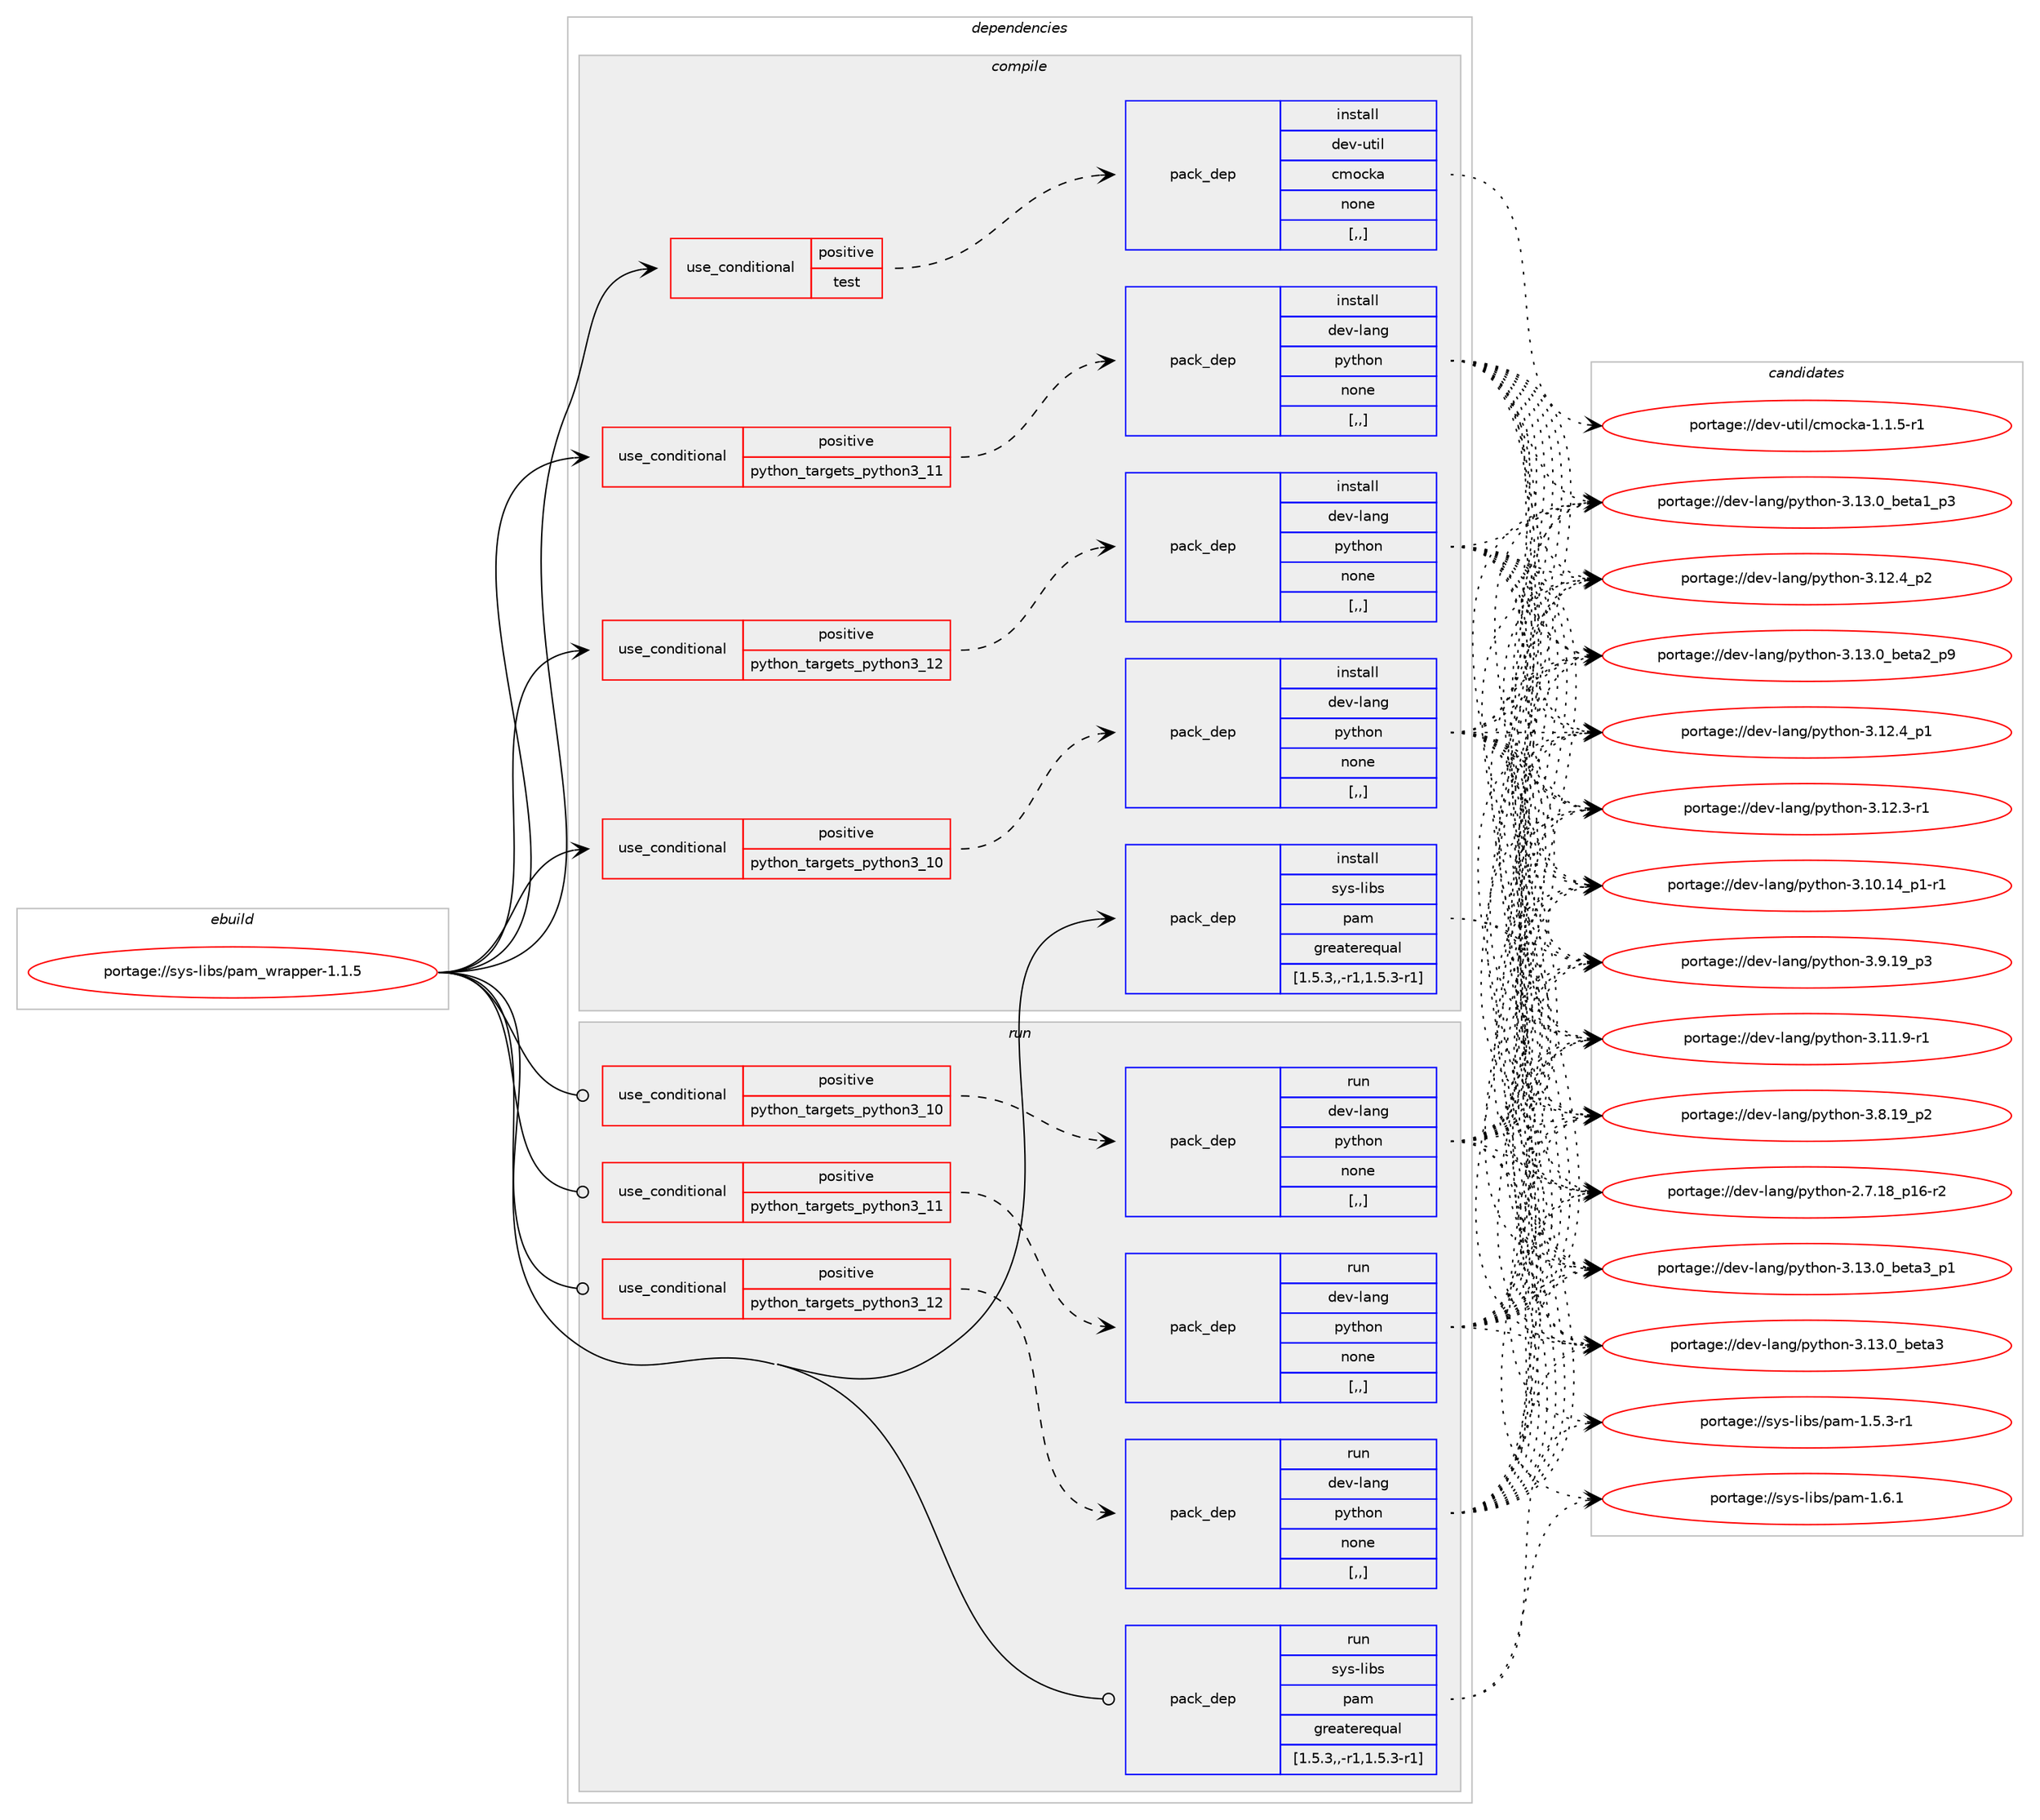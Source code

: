 digraph prolog {

# *************
# Graph options
# *************

newrank=true;
concentrate=true;
compound=true;
graph [rankdir=LR,fontname=Helvetica,fontsize=10,ranksep=1.5];#, ranksep=2.5, nodesep=0.2];
edge  [arrowhead=vee];
node  [fontname=Helvetica,fontsize=10];

# **********
# The ebuild
# **********

subgraph cluster_leftcol {
color=gray;
label=<<i>ebuild</i>>;
id [label="portage://sys-libs/pam_wrapper-1.1.5", color=red, width=4, href="../sys-libs/pam_wrapper-1.1.5.svg"];
}

# ****************
# The dependencies
# ****************

subgraph cluster_midcol {
color=gray;
label=<<i>dependencies</i>>;
subgraph cluster_compile {
fillcolor="#eeeeee";
style=filled;
label=<<i>compile</i>>;
subgraph cond117293 {
dependency439659 [label=<<TABLE BORDER="0" CELLBORDER="1" CELLSPACING="0" CELLPADDING="4"><TR><TD ROWSPAN="3" CELLPADDING="10">use_conditional</TD></TR><TR><TD>positive</TD></TR><TR><TD>python_targets_python3_10</TD></TR></TABLE>>, shape=none, color=red];
subgraph pack319361 {
dependency439660 [label=<<TABLE BORDER="0" CELLBORDER="1" CELLSPACING="0" CELLPADDING="4" WIDTH="220"><TR><TD ROWSPAN="6" CELLPADDING="30">pack_dep</TD></TR><TR><TD WIDTH="110">install</TD></TR><TR><TD>dev-lang</TD></TR><TR><TD>python</TD></TR><TR><TD>none</TD></TR><TR><TD>[,,]</TD></TR></TABLE>>, shape=none, color=blue];
}
dependency439659:e -> dependency439660:w [weight=20,style="dashed",arrowhead="vee"];
}
id:e -> dependency439659:w [weight=20,style="solid",arrowhead="vee"];
subgraph cond117294 {
dependency439661 [label=<<TABLE BORDER="0" CELLBORDER="1" CELLSPACING="0" CELLPADDING="4"><TR><TD ROWSPAN="3" CELLPADDING="10">use_conditional</TD></TR><TR><TD>positive</TD></TR><TR><TD>python_targets_python3_11</TD></TR></TABLE>>, shape=none, color=red];
subgraph pack319362 {
dependency439662 [label=<<TABLE BORDER="0" CELLBORDER="1" CELLSPACING="0" CELLPADDING="4" WIDTH="220"><TR><TD ROWSPAN="6" CELLPADDING="30">pack_dep</TD></TR><TR><TD WIDTH="110">install</TD></TR><TR><TD>dev-lang</TD></TR><TR><TD>python</TD></TR><TR><TD>none</TD></TR><TR><TD>[,,]</TD></TR></TABLE>>, shape=none, color=blue];
}
dependency439661:e -> dependency439662:w [weight=20,style="dashed",arrowhead="vee"];
}
id:e -> dependency439661:w [weight=20,style="solid",arrowhead="vee"];
subgraph cond117295 {
dependency439663 [label=<<TABLE BORDER="0" CELLBORDER="1" CELLSPACING="0" CELLPADDING="4"><TR><TD ROWSPAN="3" CELLPADDING="10">use_conditional</TD></TR><TR><TD>positive</TD></TR><TR><TD>python_targets_python3_12</TD></TR></TABLE>>, shape=none, color=red];
subgraph pack319363 {
dependency439664 [label=<<TABLE BORDER="0" CELLBORDER="1" CELLSPACING="0" CELLPADDING="4" WIDTH="220"><TR><TD ROWSPAN="6" CELLPADDING="30">pack_dep</TD></TR><TR><TD WIDTH="110">install</TD></TR><TR><TD>dev-lang</TD></TR><TR><TD>python</TD></TR><TR><TD>none</TD></TR><TR><TD>[,,]</TD></TR></TABLE>>, shape=none, color=blue];
}
dependency439663:e -> dependency439664:w [weight=20,style="dashed",arrowhead="vee"];
}
id:e -> dependency439663:w [weight=20,style="solid",arrowhead="vee"];
subgraph cond117296 {
dependency439665 [label=<<TABLE BORDER="0" CELLBORDER="1" CELLSPACING="0" CELLPADDING="4"><TR><TD ROWSPAN="3" CELLPADDING="10">use_conditional</TD></TR><TR><TD>positive</TD></TR><TR><TD>test</TD></TR></TABLE>>, shape=none, color=red];
subgraph pack319364 {
dependency439666 [label=<<TABLE BORDER="0" CELLBORDER="1" CELLSPACING="0" CELLPADDING="4" WIDTH="220"><TR><TD ROWSPAN="6" CELLPADDING="30">pack_dep</TD></TR><TR><TD WIDTH="110">install</TD></TR><TR><TD>dev-util</TD></TR><TR><TD>cmocka</TD></TR><TR><TD>none</TD></TR><TR><TD>[,,]</TD></TR></TABLE>>, shape=none, color=blue];
}
dependency439665:e -> dependency439666:w [weight=20,style="dashed",arrowhead="vee"];
}
id:e -> dependency439665:w [weight=20,style="solid",arrowhead="vee"];
subgraph pack319365 {
dependency439667 [label=<<TABLE BORDER="0" CELLBORDER="1" CELLSPACING="0" CELLPADDING="4" WIDTH="220"><TR><TD ROWSPAN="6" CELLPADDING="30">pack_dep</TD></TR><TR><TD WIDTH="110">install</TD></TR><TR><TD>sys-libs</TD></TR><TR><TD>pam</TD></TR><TR><TD>greaterequal</TD></TR><TR><TD>[1.5.3,,-r1,1.5.3-r1]</TD></TR></TABLE>>, shape=none, color=blue];
}
id:e -> dependency439667:w [weight=20,style="solid",arrowhead="vee"];
}
subgraph cluster_compileandrun {
fillcolor="#eeeeee";
style=filled;
label=<<i>compile and run</i>>;
}
subgraph cluster_run {
fillcolor="#eeeeee";
style=filled;
label=<<i>run</i>>;
subgraph cond117297 {
dependency439668 [label=<<TABLE BORDER="0" CELLBORDER="1" CELLSPACING="0" CELLPADDING="4"><TR><TD ROWSPAN="3" CELLPADDING="10">use_conditional</TD></TR><TR><TD>positive</TD></TR><TR><TD>python_targets_python3_10</TD></TR></TABLE>>, shape=none, color=red];
subgraph pack319366 {
dependency439669 [label=<<TABLE BORDER="0" CELLBORDER="1" CELLSPACING="0" CELLPADDING="4" WIDTH="220"><TR><TD ROWSPAN="6" CELLPADDING="30">pack_dep</TD></TR><TR><TD WIDTH="110">run</TD></TR><TR><TD>dev-lang</TD></TR><TR><TD>python</TD></TR><TR><TD>none</TD></TR><TR><TD>[,,]</TD></TR></TABLE>>, shape=none, color=blue];
}
dependency439668:e -> dependency439669:w [weight=20,style="dashed",arrowhead="vee"];
}
id:e -> dependency439668:w [weight=20,style="solid",arrowhead="odot"];
subgraph cond117298 {
dependency439670 [label=<<TABLE BORDER="0" CELLBORDER="1" CELLSPACING="0" CELLPADDING="4"><TR><TD ROWSPAN="3" CELLPADDING="10">use_conditional</TD></TR><TR><TD>positive</TD></TR><TR><TD>python_targets_python3_11</TD></TR></TABLE>>, shape=none, color=red];
subgraph pack319367 {
dependency439671 [label=<<TABLE BORDER="0" CELLBORDER="1" CELLSPACING="0" CELLPADDING="4" WIDTH="220"><TR><TD ROWSPAN="6" CELLPADDING="30">pack_dep</TD></TR><TR><TD WIDTH="110">run</TD></TR><TR><TD>dev-lang</TD></TR><TR><TD>python</TD></TR><TR><TD>none</TD></TR><TR><TD>[,,]</TD></TR></TABLE>>, shape=none, color=blue];
}
dependency439670:e -> dependency439671:w [weight=20,style="dashed",arrowhead="vee"];
}
id:e -> dependency439670:w [weight=20,style="solid",arrowhead="odot"];
subgraph cond117299 {
dependency439672 [label=<<TABLE BORDER="0" CELLBORDER="1" CELLSPACING="0" CELLPADDING="4"><TR><TD ROWSPAN="3" CELLPADDING="10">use_conditional</TD></TR><TR><TD>positive</TD></TR><TR><TD>python_targets_python3_12</TD></TR></TABLE>>, shape=none, color=red];
subgraph pack319368 {
dependency439673 [label=<<TABLE BORDER="0" CELLBORDER="1" CELLSPACING="0" CELLPADDING="4" WIDTH="220"><TR><TD ROWSPAN="6" CELLPADDING="30">pack_dep</TD></TR><TR><TD WIDTH="110">run</TD></TR><TR><TD>dev-lang</TD></TR><TR><TD>python</TD></TR><TR><TD>none</TD></TR><TR><TD>[,,]</TD></TR></TABLE>>, shape=none, color=blue];
}
dependency439672:e -> dependency439673:w [weight=20,style="dashed",arrowhead="vee"];
}
id:e -> dependency439672:w [weight=20,style="solid",arrowhead="odot"];
subgraph pack319369 {
dependency439674 [label=<<TABLE BORDER="0" CELLBORDER="1" CELLSPACING="0" CELLPADDING="4" WIDTH="220"><TR><TD ROWSPAN="6" CELLPADDING="30">pack_dep</TD></TR><TR><TD WIDTH="110">run</TD></TR><TR><TD>sys-libs</TD></TR><TR><TD>pam</TD></TR><TR><TD>greaterequal</TD></TR><TR><TD>[1.5.3,,-r1,1.5.3-r1]</TD></TR></TABLE>>, shape=none, color=blue];
}
id:e -> dependency439674:w [weight=20,style="solid",arrowhead="odot"];
}
}

# **************
# The candidates
# **************

subgraph cluster_choices {
rank=same;
color=gray;
label=<<i>candidates</i>>;

subgraph choice319361 {
color=black;
nodesep=1;
choice10010111845108971101034711212111610411111045514649514648959810111697519511249 [label="portage://dev-lang/python-3.13.0_beta3_p1", color=red, width=4,href="../dev-lang/python-3.13.0_beta3_p1.svg"];
choice1001011184510897110103471121211161041111104551464951464895981011169751 [label="portage://dev-lang/python-3.13.0_beta3", color=red, width=4,href="../dev-lang/python-3.13.0_beta3.svg"];
choice10010111845108971101034711212111610411111045514649514648959810111697509511257 [label="portage://dev-lang/python-3.13.0_beta2_p9", color=red, width=4,href="../dev-lang/python-3.13.0_beta2_p9.svg"];
choice10010111845108971101034711212111610411111045514649514648959810111697499511251 [label="portage://dev-lang/python-3.13.0_beta1_p3", color=red, width=4,href="../dev-lang/python-3.13.0_beta1_p3.svg"];
choice100101118451089711010347112121116104111110455146495046529511250 [label="portage://dev-lang/python-3.12.4_p2", color=red, width=4,href="../dev-lang/python-3.12.4_p2.svg"];
choice100101118451089711010347112121116104111110455146495046529511249 [label="portage://dev-lang/python-3.12.4_p1", color=red, width=4,href="../dev-lang/python-3.12.4_p1.svg"];
choice100101118451089711010347112121116104111110455146495046514511449 [label="portage://dev-lang/python-3.12.3-r1", color=red, width=4,href="../dev-lang/python-3.12.3-r1.svg"];
choice100101118451089711010347112121116104111110455146494946574511449 [label="portage://dev-lang/python-3.11.9-r1", color=red, width=4,href="../dev-lang/python-3.11.9-r1.svg"];
choice100101118451089711010347112121116104111110455146494846495295112494511449 [label="portage://dev-lang/python-3.10.14_p1-r1", color=red, width=4,href="../dev-lang/python-3.10.14_p1-r1.svg"];
choice100101118451089711010347112121116104111110455146574649579511251 [label="portage://dev-lang/python-3.9.19_p3", color=red, width=4,href="../dev-lang/python-3.9.19_p3.svg"];
choice100101118451089711010347112121116104111110455146564649579511250 [label="portage://dev-lang/python-3.8.19_p2", color=red, width=4,href="../dev-lang/python-3.8.19_p2.svg"];
choice100101118451089711010347112121116104111110455046554649569511249544511450 [label="portage://dev-lang/python-2.7.18_p16-r2", color=red, width=4,href="../dev-lang/python-2.7.18_p16-r2.svg"];
dependency439660:e -> choice10010111845108971101034711212111610411111045514649514648959810111697519511249:w [style=dotted,weight="100"];
dependency439660:e -> choice1001011184510897110103471121211161041111104551464951464895981011169751:w [style=dotted,weight="100"];
dependency439660:e -> choice10010111845108971101034711212111610411111045514649514648959810111697509511257:w [style=dotted,weight="100"];
dependency439660:e -> choice10010111845108971101034711212111610411111045514649514648959810111697499511251:w [style=dotted,weight="100"];
dependency439660:e -> choice100101118451089711010347112121116104111110455146495046529511250:w [style=dotted,weight="100"];
dependency439660:e -> choice100101118451089711010347112121116104111110455146495046529511249:w [style=dotted,weight="100"];
dependency439660:e -> choice100101118451089711010347112121116104111110455146495046514511449:w [style=dotted,weight="100"];
dependency439660:e -> choice100101118451089711010347112121116104111110455146494946574511449:w [style=dotted,weight="100"];
dependency439660:e -> choice100101118451089711010347112121116104111110455146494846495295112494511449:w [style=dotted,weight="100"];
dependency439660:e -> choice100101118451089711010347112121116104111110455146574649579511251:w [style=dotted,weight="100"];
dependency439660:e -> choice100101118451089711010347112121116104111110455146564649579511250:w [style=dotted,weight="100"];
dependency439660:e -> choice100101118451089711010347112121116104111110455046554649569511249544511450:w [style=dotted,weight="100"];
}
subgraph choice319362 {
color=black;
nodesep=1;
choice10010111845108971101034711212111610411111045514649514648959810111697519511249 [label="portage://dev-lang/python-3.13.0_beta3_p1", color=red, width=4,href="../dev-lang/python-3.13.0_beta3_p1.svg"];
choice1001011184510897110103471121211161041111104551464951464895981011169751 [label="portage://dev-lang/python-3.13.0_beta3", color=red, width=4,href="../dev-lang/python-3.13.0_beta3.svg"];
choice10010111845108971101034711212111610411111045514649514648959810111697509511257 [label="portage://dev-lang/python-3.13.0_beta2_p9", color=red, width=4,href="../dev-lang/python-3.13.0_beta2_p9.svg"];
choice10010111845108971101034711212111610411111045514649514648959810111697499511251 [label="portage://dev-lang/python-3.13.0_beta1_p3", color=red, width=4,href="../dev-lang/python-3.13.0_beta1_p3.svg"];
choice100101118451089711010347112121116104111110455146495046529511250 [label="portage://dev-lang/python-3.12.4_p2", color=red, width=4,href="../dev-lang/python-3.12.4_p2.svg"];
choice100101118451089711010347112121116104111110455146495046529511249 [label="portage://dev-lang/python-3.12.4_p1", color=red, width=4,href="../dev-lang/python-3.12.4_p1.svg"];
choice100101118451089711010347112121116104111110455146495046514511449 [label="portage://dev-lang/python-3.12.3-r1", color=red, width=4,href="../dev-lang/python-3.12.3-r1.svg"];
choice100101118451089711010347112121116104111110455146494946574511449 [label="portage://dev-lang/python-3.11.9-r1", color=red, width=4,href="../dev-lang/python-3.11.9-r1.svg"];
choice100101118451089711010347112121116104111110455146494846495295112494511449 [label="portage://dev-lang/python-3.10.14_p1-r1", color=red, width=4,href="../dev-lang/python-3.10.14_p1-r1.svg"];
choice100101118451089711010347112121116104111110455146574649579511251 [label="portage://dev-lang/python-3.9.19_p3", color=red, width=4,href="../dev-lang/python-3.9.19_p3.svg"];
choice100101118451089711010347112121116104111110455146564649579511250 [label="portage://dev-lang/python-3.8.19_p2", color=red, width=4,href="../dev-lang/python-3.8.19_p2.svg"];
choice100101118451089711010347112121116104111110455046554649569511249544511450 [label="portage://dev-lang/python-2.7.18_p16-r2", color=red, width=4,href="../dev-lang/python-2.7.18_p16-r2.svg"];
dependency439662:e -> choice10010111845108971101034711212111610411111045514649514648959810111697519511249:w [style=dotted,weight="100"];
dependency439662:e -> choice1001011184510897110103471121211161041111104551464951464895981011169751:w [style=dotted,weight="100"];
dependency439662:e -> choice10010111845108971101034711212111610411111045514649514648959810111697509511257:w [style=dotted,weight="100"];
dependency439662:e -> choice10010111845108971101034711212111610411111045514649514648959810111697499511251:w [style=dotted,weight="100"];
dependency439662:e -> choice100101118451089711010347112121116104111110455146495046529511250:w [style=dotted,weight="100"];
dependency439662:e -> choice100101118451089711010347112121116104111110455146495046529511249:w [style=dotted,weight="100"];
dependency439662:e -> choice100101118451089711010347112121116104111110455146495046514511449:w [style=dotted,weight="100"];
dependency439662:e -> choice100101118451089711010347112121116104111110455146494946574511449:w [style=dotted,weight="100"];
dependency439662:e -> choice100101118451089711010347112121116104111110455146494846495295112494511449:w [style=dotted,weight="100"];
dependency439662:e -> choice100101118451089711010347112121116104111110455146574649579511251:w [style=dotted,weight="100"];
dependency439662:e -> choice100101118451089711010347112121116104111110455146564649579511250:w [style=dotted,weight="100"];
dependency439662:e -> choice100101118451089711010347112121116104111110455046554649569511249544511450:w [style=dotted,weight="100"];
}
subgraph choice319363 {
color=black;
nodesep=1;
choice10010111845108971101034711212111610411111045514649514648959810111697519511249 [label="portage://dev-lang/python-3.13.0_beta3_p1", color=red, width=4,href="../dev-lang/python-3.13.0_beta3_p1.svg"];
choice1001011184510897110103471121211161041111104551464951464895981011169751 [label="portage://dev-lang/python-3.13.0_beta3", color=red, width=4,href="../dev-lang/python-3.13.0_beta3.svg"];
choice10010111845108971101034711212111610411111045514649514648959810111697509511257 [label="portage://dev-lang/python-3.13.0_beta2_p9", color=red, width=4,href="../dev-lang/python-3.13.0_beta2_p9.svg"];
choice10010111845108971101034711212111610411111045514649514648959810111697499511251 [label="portage://dev-lang/python-3.13.0_beta1_p3", color=red, width=4,href="../dev-lang/python-3.13.0_beta1_p3.svg"];
choice100101118451089711010347112121116104111110455146495046529511250 [label="portage://dev-lang/python-3.12.4_p2", color=red, width=4,href="../dev-lang/python-3.12.4_p2.svg"];
choice100101118451089711010347112121116104111110455146495046529511249 [label="portage://dev-lang/python-3.12.4_p1", color=red, width=4,href="../dev-lang/python-3.12.4_p1.svg"];
choice100101118451089711010347112121116104111110455146495046514511449 [label="portage://dev-lang/python-3.12.3-r1", color=red, width=4,href="../dev-lang/python-3.12.3-r1.svg"];
choice100101118451089711010347112121116104111110455146494946574511449 [label="portage://dev-lang/python-3.11.9-r1", color=red, width=4,href="../dev-lang/python-3.11.9-r1.svg"];
choice100101118451089711010347112121116104111110455146494846495295112494511449 [label="portage://dev-lang/python-3.10.14_p1-r1", color=red, width=4,href="../dev-lang/python-3.10.14_p1-r1.svg"];
choice100101118451089711010347112121116104111110455146574649579511251 [label="portage://dev-lang/python-3.9.19_p3", color=red, width=4,href="../dev-lang/python-3.9.19_p3.svg"];
choice100101118451089711010347112121116104111110455146564649579511250 [label="portage://dev-lang/python-3.8.19_p2", color=red, width=4,href="../dev-lang/python-3.8.19_p2.svg"];
choice100101118451089711010347112121116104111110455046554649569511249544511450 [label="portage://dev-lang/python-2.7.18_p16-r2", color=red, width=4,href="../dev-lang/python-2.7.18_p16-r2.svg"];
dependency439664:e -> choice10010111845108971101034711212111610411111045514649514648959810111697519511249:w [style=dotted,weight="100"];
dependency439664:e -> choice1001011184510897110103471121211161041111104551464951464895981011169751:w [style=dotted,weight="100"];
dependency439664:e -> choice10010111845108971101034711212111610411111045514649514648959810111697509511257:w [style=dotted,weight="100"];
dependency439664:e -> choice10010111845108971101034711212111610411111045514649514648959810111697499511251:w [style=dotted,weight="100"];
dependency439664:e -> choice100101118451089711010347112121116104111110455146495046529511250:w [style=dotted,weight="100"];
dependency439664:e -> choice100101118451089711010347112121116104111110455146495046529511249:w [style=dotted,weight="100"];
dependency439664:e -> choice100101118451089711010347112121116104111110455146495046514511449:w [style=dotted,weight="100"];
dependency439664:e -> choice100101118451089711010347112121116104111110455146494946574511449:w [style=dotted,weight="100"];
dependency439664:e -> choice100101118451089711010347112121116104111110455146494846495295112494511449:w [style=dotted,weight="100"];
dependency439664:e -> choice100101118451089711010347112121116104111110455146574649579511251:w [style=dotted,weight="100"];
dependency439664:e -> choice100101118451089711010347112121116104111110455146564649579511250:w [style=dotted,weight="100"];
dependency439664:e -> choice100101118451089711010347112121116104111110455046554649569511249544511450:w [style=dotted,weight="100"];
}
subgraph choice319364 {
color=black;
nodesep=1;
choice10010111845117116105108479910911199107974549464946534511449 [label="portage://dev-util/cmocka-1.1.5-r1", color=red, width=4,href="../dev-util/cmocka-1.1.5-r1.svg"];
dependency439666:e -> choice10010111845117116105108479910911199107974549464946534511449:w [style=dotted,weight="100"];
}
subgraph choice319365 {
color=black;
nodesep=1;
choice11512111545108105981154711297109454946544649 [label="portage://sys-libs/pam-1.6.1", color=red, width=4,href="../sys-libs/pam-1.6.1.svg"];
choice115121115451081059811547112971094549465346514511449 [label="portage://sys-libs/pam-1.5.3-r1", color=red, width=4,href="../sys-libs/pam-1.5.3-r1.svg"];
dependency439667:e -> choice11512111545108105981154711297109454946544649:w [style=dotted,weight="100"];
dependency439667:e -> choice115121115451081059811547112971094549465346514511449:w [style=dotted,weight="100"];
}
subgraph choice319366 {
color=black;
nodesep=1;
choice10010111845108971101034711212111610411111045514649514648959810111697519511249 [label="portage://dev-lang/python-3.13.0_beta3_p1", color=red, width=4,href="../dev-lang/python-3.13.0_beta3_p1.svg"];
choice1001011184510897110103471121211161041111104551464951464895981011169751 [label="portage://dev-lang/python-3.13.0_beta3", color=red, width=4,href="../dev-lang/python-3.13.0_beta3.svg"];
choice10010111845108971101034711212111610411111045514649514648959810111697509511257 [label="portage://dev-lang/python-3.13.0_beta2_p9", color=red, width=4,href="../dev-lang/python-3.13.0_beta2_p9.svg"];
choice10010111845108971101034711212111610411111045514649514648959810111697499511251 [label="portage://dev-lang/python-3.13.0_beta1_p3", color=red, width=4,href="../dev-lang/python-3.13.0_beta1_p3.svg"];
choice100101118451089711010347112121116104111110455146495046529511250 [label="portage://dev-lang/python-3.12.4_p2", color=red, width=4,href="../dev-lang/python-3.12.4_p2.svg"];
choice100101118451089711010347112121116104111110455146495046529511249 [label="portage://dev-lang/python-3.12.4_p1", color=red, width=4,href="../dev-lang/python-3.12.4_p1.svg"];
choice100101118451089711010347112121116104111110455146495046514511449 [label="portage://dev-lang/python-3.12.3-r1", color=red, width=4,href="../dev-lang/python-3.12.3-r1.svg"];
choice100101118451089711010347112121116104111110455146494946574511449 [label="portage://dev-lang/python-3.11.9-r1", color=red, width=4,href="../dev-lang/python-3.11.9-r1.svg"];
choice100101118451089711010347112121116104111110455146494846495295112494511449 [label="portage://dev-lang/python-3.10.14_p1-r1", color=red, width=4,href="../dev-lang/python-3.10.14_p1-r1.svg"];
choice100101118451089711010347112121116104111110455146574649579511251 [label="portage://dev-lang/python-3.9.19_p3", color=red, width=4,href="../dev-lang/python-3.9.19_p3.svg"];
choice100101118451089711010347112121116104111110455146564649579511250 [label="portage://dev-lang/python-3.8.19_p2", color=red, width=4,href="../dev-lang/python-3.8.19_p2.svg"];
choice100101118451089711010347112121116104111110455046554649569511249544511450 [label="portage://dev-lang/python-2.7.18_p16-r2", color=red, width=4,href="../dev-lang/python-2.7.18_p16-r2.svg"];
dependency439669:e -> choice10010111845108971101034711212111610411111045514649514648959810111697519511249:w [style=dotted,weight="100"];
dependency439669:e -> choice1001011184510897110103471121211161041111104551464951464895981011169751:w [style=dotted,weight="100"];
dependency439669:e -> choice10010111845108971101034711212111610411111045514649514648959810111697509511257:w [style=dotted,weight="100"];
dependency439669:e -> choice10010111845108971101034711212111610411111045514649514648959810111697499511251:w [style=dotted,weight="100"];
dependency439669:e -> choice100101118451089711010347112121116104111110455146495046529511250:w [style=dotted,weight="100"];
dependency439669:e -> choice100101118451089711010347112121116104111110455146495046529511249:w [style=dotted,weight="100"];
dependency439669:e -> choice100101118451089711010347112121116104111110455146495046514511449:w [style=dotted,weight="100"];
dependency439669:e -> choice100101118451089711010347112121116104111110455146494946574511449:w [style=dotted,weight="100"];
dependency439669:e -> choice100101118451089711010347112121116104111110455146494846495295112494511449:w [style=dotted,weight="100"];
dependency439669:e -> choice100101118451089711010347112121116104111110455146574649579511251:w [style=dotted,weight="100"];
dependency439669:e -> choice100101118451089711010347112121116104111110455146564649579511250:w [style=dotted,weight="100"];
dependency439669:e -> choice100101118451089711010347112121116104111110455046554649569511249544511450:w [style=dotted,weight="100"];
}
subgraph choice319367 {
color=black;
nodesep=1;
choice10010111845108971101034711212111610411111045514649514648959810111697519511249 [label="portage://dev-lang/python-3.13.0_beta3_p1", color=red, width=4,href="../dev-lang/python-3.13.0_beta3_p1.svg"];
choice1001011184510897110103471121211161041111104551464951464895981011169751 [label="portage://dev-lang/python-3.13.0_beta3", color=red, width=4,href="../dev-lang/python-3.13.0_beta3.svg"];
choice10010111845108971101034711212111610411111045514649514648959810111697509511257 [label="portage://dev-lang/python-3.13.0_beta2_p9", color=red, width=4,href="../dev-lang/python-3.13.0_beta2_p9.svg"];
choice10010111845108971101034711212111610411111045514649514648959810111697499511251 [label="portage://dev-lang/python-3.13.0_beta1_p3", color=red, width=4,href="../dev-lang/python-3.13.0_beta1_p3.svg"];
choice100101118451089711010347112121116104111110455146495046529511250 [label="portage://dev-lang/python-3.12.4_p2", color=red, width=4,href="../dev-lang/python-3.12.4_p2.svg"];
choice100101118451089711010347112121116104111110455146495046529511249 [label="portage://dev-lang/python-3.12.4_p1", color=red, width=4,href="../dev-lang/python-3.12.4_p1.svg"];
choice100101118451089711010347112121116104111110455146495046514511449 [label="portage://dev-lang/python-3.12.3-r1", color=red, width=4,href="../dev-lang/python-3.12.3-r1.svg"];
choice100101118451089711010347112121116104111110455146494946574511449 [label="portage://dev-lang/python-3.11.9-r1", color=red, width=4,href="../dev-lang/python-3.11.9-r1.svg"];
choice100101118451089711010347112121116104111110455146494846495295112494511449 [label="portage://dev-lang/python-3.10.14_p1-r1", color=red, width=4,href="../dev-lang/python-3.10.14_p1-r1.svg"];
choice100101118451089711010347112121116104111110455146574649579511251 [label="portage://dev-lang/python-3.9.19_p3", color=red, width=4,href="../dev-lang/python-3.9.19_p3.svg"];
choice100101118451089711010347112121116104111110455146564649579511250 [label="portage://dev-lang/python-3.8.19_p2", color=red, width=4,href="../dev-lang/python-3.8.19_p2.svg"];
choice100101118451089711010347112121116104111110455046554649569511249544511450 [label="portage://dev-lang/python-2.7.18_p16-r2", color=red, width=4,href="../dev-lang/python-2.7.18_p16-r2.svg"];
dependency439671:e -> choice10010111845108971101034711212111610411111045514649514648959810111697519511249:w [style=dotted,weight="100"];
dependency439671:e -> choice1001011184510897110103471121211161041111104551464951464895981011169751:w [style=dotted,weight="100"];
dependency439671:e -> choice10010111845108971101034711212111610411111045514649514648959810111697509511257:w [style=dotted,weight="100"];
dependency439671:e -> choice10010111845108971101034711212111610411111045514649514648959810111697499511251:w [style=dotted,weight="100"];
dependency439671:e -> choice100101118451089711010347112121116104111110455146495046529511250:w [style=dotted,weight="100"];
dependency439671:e -> choice100101118451089711010347112121116104111110455146495046529511249:w [style=dotted,weight="100"];
dependency439671:e -> choice100101118451089711010347112121116104111110455146495046514511449:w [style=dotted,weight="100"];
dependency439671:e -> choice100101118451089711010347112121116104111110455146494946574511449:w [style=dotted,weight="100"];
dependency439671:e -> choice100101118451089711010347112121116104111110455146494846495295112494511449:w [style=dotted,weight="100"];
dependency439671:e -> choice100101118451089711010347112121116104111110455146574649579511251:w [style=dotted,weight="100"];
dependency439671:e -> choice100101118451089711010347112121116104111110455146564649579511250:w [style=dotted,weight="100"];
dependency439671:e -> choice100101118451089711010347112121116104111110455046554649569511249544511450:w [style=dotted,weight="100"];
}
subgraph choice319368 {
color=black;
nodesep=1;
choice10010111845108971101034711212111610411111045514649514648959810111697519511249 [label="portage://dev-lang/python-3.13.0_beta3_p1", color=red, width=4,href="../dev-lang/python-3.13.0_beta3_p1.svg"];
choice1001011184510897110103471121211161041111104551464951464895981011169751 [label="portage://dev-lang/python-3.13.0_beta3", color=red, width=4,href="../dev-lang/python-3.13.0_beta3.svg"];
choice10010111845108971101034711212111610411111045514649514648959810111697509511257 [label="portage://dev-lang/python-3.13.0_beta2_p9", color=red, width=4,href="../dev-lang/python-3.13.0_beta2_p9.svg"];
choice10010111845108971101034711212111610411111045514649514648959810111697499511251 [label="portage://dev-lang/python-3.13.0_beta1_p3", color=red, width=4,href="../dev-lang/python-3.13.0_beta1_p3.svg"];
choice100101118451089711010347112121116104111110455146495046529511250 [label="portage://dev-lang/python-3.12.4_p2", color=red, width=4,href="../dev-lang/python-3.12.4_p2.svg"];
choice100101118451089711010347112121116104111110455146495046529511249 [label="portage://dev-lang/python-3.12.4_p1", color=red, width=4,href="../dev-lang/python-3.12.4_p1.svg"];
choice100101118451089711010347112121116104111110455146495046514511449 [label="portage://dev-lang/python-3.12.3-r1", color=red, width=4,href="../dev-lang/python-3.12.3-r1.svg"];
choice100101118451089711010347112121116104111110455146494946574511449 [label="portage://dev-lang/python-3.11.9-r1", color=red, width=4,href="../dev-lang/python-3.11.9-r1.svg"];
choice100101118451089711010347112121116104111110455146494846495295112494511449 [label="portage://dev-lang/python-3.10.14_p1-r1", color=red, width=4,href="../dev-lang/python-3.10.14_p1-r1.svg"];
choice100101118451089711010347112121116104111110455146574649579511251 [label="portage://dev-lang/python-3.9.19_p3", color=red, width=4,href="../dev-lang/python-3.9.19_p3.svg"];
choice100101118451089711010347112121116104111110455146564649579511250 [label="portage://dev-lang/python-3.8.19_p2", color=red, width=4,href="../dev-lang/python-3.8.19_p2.svg"];
choice100101118451089711010347112121116104111110455046554649569511249544511450 [label="portage://dev-lang/python-2.7.18_p16-r2", color=red, width=4,href="../dev-lang/python-2.7.18_p16-r2.svg"];
dependency439673:e -> choice10010111845108971101034711212111610411111045514649514648959810111697519511249:w [style=dotted,weight="100"];
dependency439673:e -> choice1001011184510897110103471121211161041111104551464951464895981011169751:w [style=dotted,weight="100"];
dependency439673:e -> choice10010111845108971101034711212111610411111045514649514648959810111697509511257:w [style=dotted,weight="100"];
dependency439673:e -> choice10010111845108971101034711212111610411111045514649514648959810111697499511251:w [style=dotted,weight="100"];
dependency439673:e -> choice100101118451089711010347112121116104111110455146495046529511250:w [style=dotted,weight="100"];
dependency439673:e -> choice100101118451089711010347112121116104111110455146495046529511249:w [style=dotted,weight="100"];
dependency439673:e -> choice100101118451089711010347112121116104111110455146495046514511449:w [style=dotted,weight="100"];
dependency439673:e -> choice100101118451089711010347112121116104111110455146494946574511449:w [style=dotted,weight="100"];
dependency439673:e -> choice100101118451089711010347112121116104111110455146494846495295112494511449:w [style=dotted,weight="100"];
dependency439673:e -> choice100101118451089711010347112121116104111110455146574649579511251:w [style=dotted,weight="100"];
dependency439673:e -> choice100101118451089711010347112121116104111110455146564649579511250:w [style=dotted,weight="100"];
dependency439673:e -> choice100101118451089711010347112121116104111110455046554649569511249544511450:w [style=dotted,weight="100"];
}
subgraph choice319369 {
color=black;
nodesep=1;
choice11512111545108105981154711297109454946544649 [label="portage://sys-libs/pam-1.6.1", color=red, width=4,href="../sys-libs/pam-1.6.1.svg"];
choice115121115451081059811547112971094549465346514511449 [label="portage://sys-libs/pam-1.5.3-r1", color=red, width=4,href="../sys-libs/pam-1.5.3-r1.svg"];
dependency439674:e -> choice11512111545108105981154711297109454946544649:w [style=dotted,weight="100"];
dependency439674:e -> choice115121115451081059811547112971094549465346514511449:w [style=dotted,weight="100"];
}
}

}
